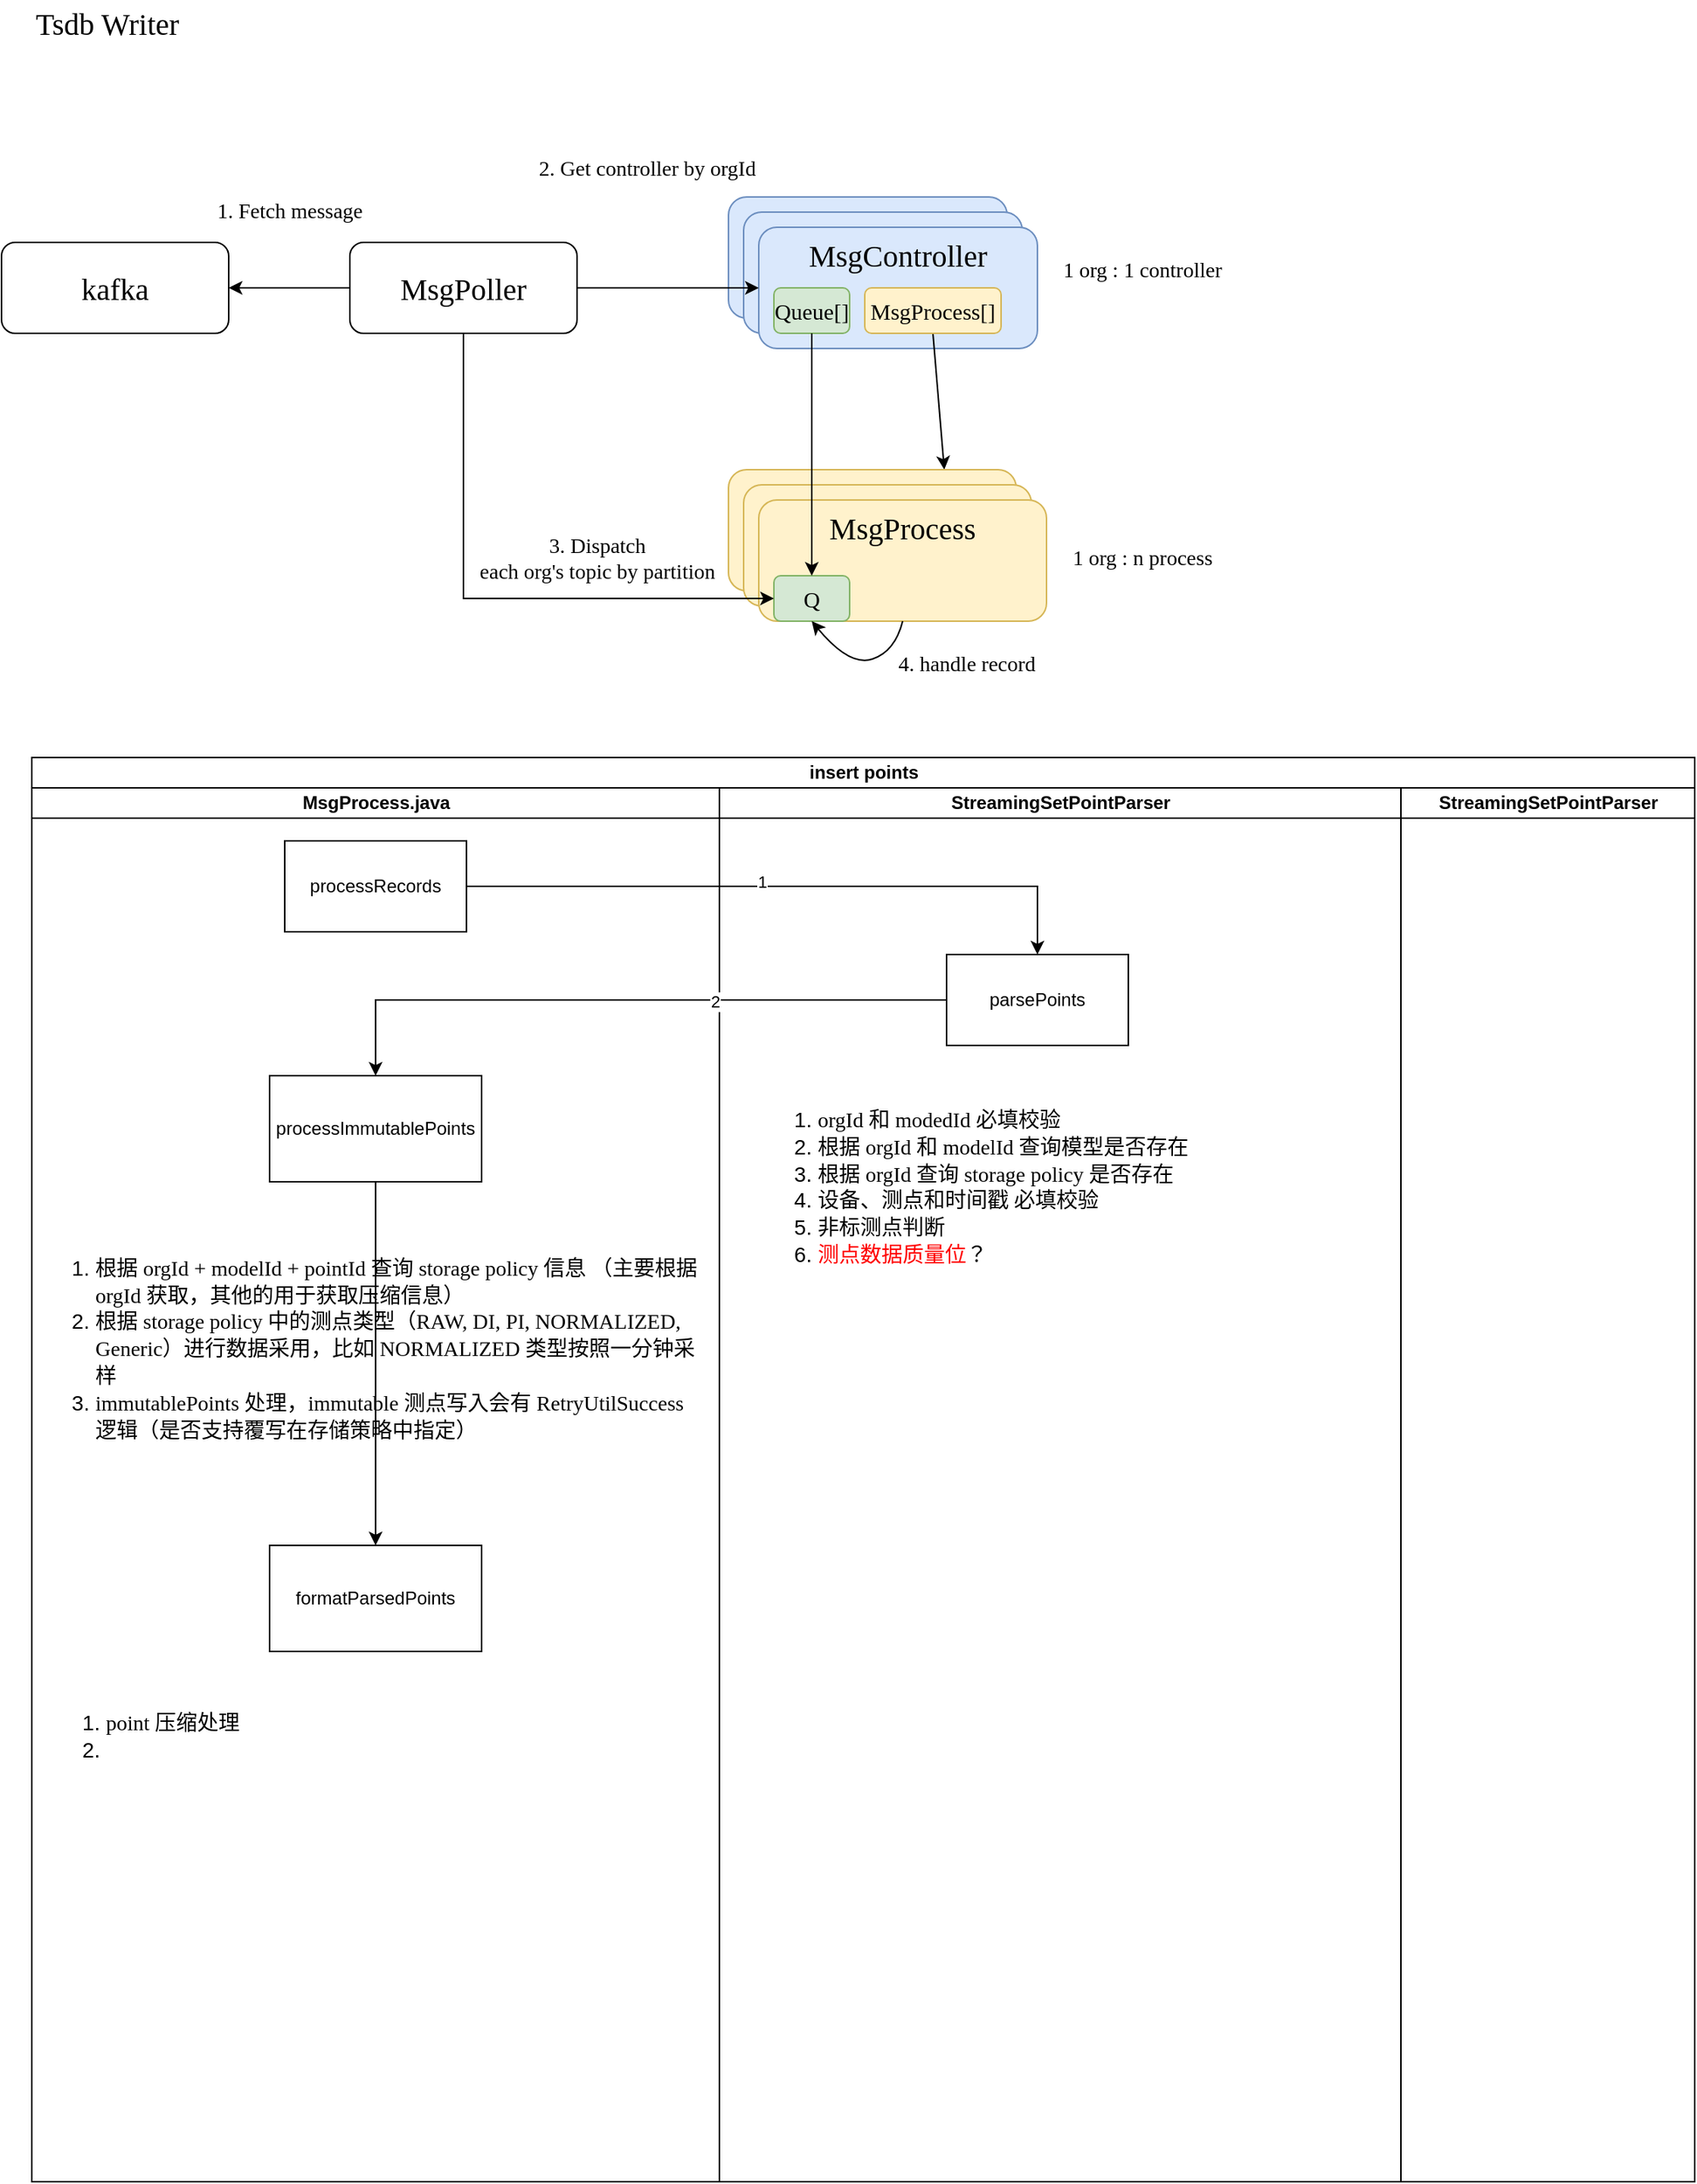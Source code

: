 <mxfile version="21.3.2" type="github">
  <diagram name="第 1 页" id="iX-ga6FuyarV50mPAewc">
    <mxGraphModel dx="1434" dy="830" grid="1" gridSize="10" guides="1" tooltips="1" connect="1" arrows="1" fold="1" page="1" pageScale="1" pageWidth="827" pageHeight="1169" math="0" shadow="0">
      <root>
        <mxCell id="0" />
        <mxCell id="1" parent="0" />
        <mxCell id="RGq1c4zs5kMfCRphSGWV-12" style="edgeStyle=orthogonalEdgeStyle;rounded=0;orthogonalLoop=1;jettySize=auto;html=1;exitX=0;exitY=0.5;exitDx=0;exitDy=0;entryX=1;entryY=0.5;entryDx=0;entryDy=0;" edge="1" parent="1" source="RGq1c4zs5kMfCRphSGWV-10" target="RGq1c4zs5kMfCRphSGWV-11">
          <mxGeometry relative="1" as="geometry" />
        </mxCell>
        <mxCell id="RGq1c4zs5kMfCRphSGWV-17" value="1. Fetch message" style="edgeLabel;html=1;align=center;verticalAlign=middle;resizable=0;points=[];fontFamily=Times New Roman;fontSize=14;" vertex="1" connectable="0" parent="RGq1c4zs5kMfCRphSGWV-12">
          <mxGeometry x="0.075" y="-3" relative="1" as="geometry">
            <mxPoint x="3" y="-47" as="offset" />
          </mxGeometry>
        </mxCell>
        <mxCell id="RGq1c4zs5kMfCRphSGWV-10" value="MsgPoller" style="rounded=1;whiteSpace=wrap;html=1;hachureGap=4;fontFamily=Times New Roman;fontSize=20;" vertex="1" parent="1">
          <mxGeometry x="240" y="210" width="150" height="60" as="geometry" />
        </mxCell>
        <mxCell id="RGq1c4zs5kMfCRphSGWV-11" value="kafka" style="rounded=1;whiteSpace=wrap;html=1;hachureGap=4;fontFamily=Times New Roman;fontSize=20;" vertex="1" parent="1">
          <mxGeometry x="10" y="210" width="150" height="60" as="geometry" />
        </mxCell>
        <mxCell id="RGq1c4zs5kMfCRphSGWV-19" value="3. Dispatch&lt;br&gt;each org&#39;s topic by partition" style="edgeLabel;html=1;align=center;verticalAlign=middle;resizable=0;points=[];fontFamily=Times New Roman;fontSize=14;" vertex="1" connectable="0" parent="1">
          <mxGeometry x="170" y="430" as="geometry">
            <mxPoint x="233" y="-11" as="offset" />
          </mxGeometry>
        </mxCell>
        <mxCell id="RGq1c4zs5kMfCRphSGWV-22" value="&lt;div style=&quot;&quot;&gt;&lt;br&gt;&lt;/div&gt;" style="rounded=1;whiteSpace=wrap;html=1;hachureGap=4;fontFamily=Times New Roman;fontSize=15;align=center;horizontal=1;verticalAlign=top;fillColor=#dae8fc;strokeColor=#6c8ebf;" vertex="1" parent="1">
          <mxGeometry x="490" y="180" width="184" height="80" as="geometry" />
        </mxCell>
        <mxCell id="RGq1c4zs5kMfCRphSGWV-23" value="&lt;div style=&quot;&quot;&gt;&lt;br&gt;&lt;/div&gt;" style="rounded=1;whiteSpace=wrap;html=1;hachureGap=4;fontFamily=Times New Roman;fontSize=15;align=center;horizontal=1;verticalAlign=top;fillColor=#dae8fc;strokeColor=#6c8ebf;" vertex="1" parent="1">
          <mxGeometry x="500" y="190" width="184" height="80" as="geometry" />
        </mxCell>
        <mxCell id="RGq1c4zs5kMfCRphSGWV-20" value="&lt;div style=&quot;&quot;&gt;&lt;span style=&quot;background-color: initial;&quot;&gt;&lt;font style=&quot;font-size: 20px;&quot;&gt;MsgController&lt;/font&gt;&lt;/span&gt;&lt;/div&gt;" style="rounded=1;whiteSpace=wrap;html=1;hachureGap=4;fontFamily=Times New Roman;fontSize=15;fillColor=#dae8fc;strokeColor=#6c8ebf;align=center;horizontal=1;verticalAlign=top;" vertex="1" parent="1">
          <mxGeometry x="510" y="200" width="184" height="80" as="geometry" />
        </mxCell>
        <mxCell id="RGq1c4zs5kMfCRphSGWV-21" value="Queue[]" style="rounded=1;whiteSpace=wrap;html=1;hachureGap=4;fontFamily=Times New Roman;fontSize=15;fillColor=#d5e8d4;strokeColor=#82b366;" vertex="1" parent="1">
          <mxGeometry x="520" y="240" width="50" height="30" as="geometry" />
        </mxCell>
        <mxCell id="RGq1c4zs5kMfCRphSGWV-16" style="edgeStyle=orthogonalEdgeStyle;rounded=0;orthogonalLoop=1;jettySize=auto;html=1;exitX=1;exitY=0.5;exitDx=0;exitDy=0;entryX=0;entryY=0.5;entryDx=0;entryDy=0;" edge="1" parent="1" source="RGq1c4zs5kMfCRphSGWV-10" target="RGq1c4zs5kMfCRphSGWV-20">
          <mxGeometry relative="1" as="geometry">
            <mxPoint x="535" y="200" as="targetPoint" />
          </mxGeometry>
        </mxCell>
        <mxCell id="RGq1c4zs5kMfCRphSGWV-27" style="rounded=0;orthogonalLoop=1;jettySize=auto;html=1;entryX=0.75;entryY=0;entryDx=0;entryDy=0;exitX=0.5;exitY=1;exitDx=0;exitDy=0;" edge="1" parent="1" source="RGq1c4zs5kMfCRphSGWV-24" target="RGq1c4zs5kMfCRphSGWV-29">
          <mxGeometry relative="1" as="geometry">
            <mxPoint x="600" y="260" as="sourcePoint" />
            <mxPoint x="572" y="360" as="targetPoint" />
          </mxGeometry>
        </mxCell>
        <mxCell id="RGq1c4zs5kMfCRphSGWV-24" value="MsgProcess[]" style="rounded=1;whiteSpace=wrap;html=1;hachureGap=4;fontFamily=Times New Roman;fontSize=15;fillColor=#fff2cc;strokeColor=#d6b656;" vertex="1" parent="1">
          <mxGeometry x="580" y="240" width="90" height="30" as="geometry" />
        </mxCell>
        <mxCell id="RGq1c4zs5kMfCRphSGWV-29" value="MsgProcess" style="rounded=1;whiteSpace=wrap;html=1;hachureGap=4;fontFamily=Times New Roman;fontSize=20;fillColor=#fff2cc;strokeColor=#d6b656;verticalAlign=top;" vertex="1" parent="1">
          <mxGeometry x="490" y="360" width="190" height="80" as="geometry" />
        </mxCell>
        <mxCell id="RGq1c4zs5kMfCRphSGWV-32" value="MsgProcess" style="rounded=1;whiteSpace=wrap;html=1;hachureGap=4;fontFamily=Times New Roman;fontSize=20;fillColor=#fff2cc;strokeColor=#d6b656;verticalAlign=top;" vertex="1" parent="1">
          <mxGeometry x="500" y="370" width="190" height="80" as="geometry" />
        </mxCell>
        <mxCell id="RGq1c4zs5kMfCRphSGWV-33" value="MsgProcess" style="rounded=1;whiteSpace=wrap;html=1;hachureGap=4;fontFamily=Times New Roman;fontSize=20;fillColor=#fff2cc;strokeColor=#d6b656;verticalAlign=top;" vertex="1" parent="1">
          <mxGeometry x="510" y="380" width="190" height="80" as="geometry" />
        </mxCell>
        <mxCell id="RGq1c4zs5kMfCRphSGWV-30" value="Q" style="rounded=1;whiteSpace=wrap;html=1;hachureGap=4;fontFamily=Times New Roman;fontSize=15;fillColor=#d5e8d4;strokeColor=#82b366;" vertex="1" parent="1">
          <mxGeometry x="520" y="430" width="50" height="30" as="geometry" />
        </mxCell>
        <mxCell id="RGq1c4zs5kMfCRphSGWV-34" style="rounded=0;orthogonalLoop=1;jettySize=auto;html=1;exitX=0.5;exitY=1;exitDx=0;exitDy=0;" edge="1" parent="1" source="RGq1c4zs5kMfCRphSGWV-21" target="RGq1c4zs5kMfCRphSGWV-30">
          <mxGeometry relative="1" as="geometry" />
        </mxCell>
        <mxCell id="RGq1c4zs5kMfCRphSGWV-35" style="edgeStyle=orthogonalEdgeStyle;rounded=0;orthogonalLoop=1;jettySize=auto;html=1;exitX=0.5;exitY=1;exitDx=0;exitDy=0;entryX=0;entryY=0.5;entryDx=0;entryDy=0;" edge="1" parent="1" source="RGq1c4zs5kMfCRphSGWV-10" target="RGq1c4zs5kMfCRphSGWV-30">
          <mxGeometry relative="1" as="geometry" />
        </mxCell>
        <mxCell id="RGq1c4zs5kMfCRphSGWV-36" value="1 org : 1 controller" style="edgeLabel;html=1;align=center;verticalAlign=middle;resizable=0;points=[];fontFamily=Times New Roman;fontSize=14;" vertex="1" connectable="0" parent="1">
          <mxGeometry x="530" y="240" as="geometry">
            <mxPoint x="233" y="-11" as="offset" />
          </mxGeometry>
        </mxCell>
        <mxCell id="RGq1c4zs5kMfCRphSGWV-38" value="2. Get controller by orgId" style="edgeLabel;html=1;align=center;verticalAlign=middle;resizable=0;points=[];fontFamily=Times New Roman;fontSize=14;" vertex="1" connectable="0" parent="1">
          <mxGeometry x="190" y="170" as="geometry">
            <mxPoint x="246" y="-8" as="offset" />
          </mxGeometry>
        </mxCell>
        <mxCell id="RGq1c4zs5kMfCRphSGWV-40" value="1 org : n process" style="edgeLabel;html=1;align=center;verticalAlign=middle;resizable=0;points=[];fontFamily=Times New Roman;fontSize=14;" vertex="1" connectable="0" parent="1">
          <mxGeometry x="530" y="430" as="geometry">
            <mxPoint x="233" y="-11" as="offset" />
          </mxGeometry>
        </mxCell>
        <mxCell id="RGq1c4zs5kMfCRphSGWV-42" value="Tsdb Writer" style="text;html=1;strokeColor=none;fillColor=none;align=center;verticalAlign=middle;whiteSpace=wrap;rounded=0;fontSize=20;fontFamily=Times New Roman;" vertex="1" parent="1">
          <mxGeometry x="10" y="50" width="140" height="30" as="geometry" />
        </mxCell>
        <mxCell id="RGq1c4zs5kMfCRphSGWV-45" value="" style="curved=1;endArrow=classic;html=1;rounded=0;entryX=0.5;entryY=1;entryDx=0;entryDy=0;exitX=0.5;exitY=1;exitDx=0;exitDy=0;" edge="1" parent="1" source="RGq1c4zs5kMfCRphSGWV-33" target="RGq1c4zs5kMfCRphSGWV-30">
          <mxGeometry width="50" height="50" relative="1" as="geometry">
            <mxPoint x="570" y="640" as="sourcePoint" />
            <mxPoint x="620" y="590" as="targetPoint" />
            <Array as="points">
              <mxPoint x="600" y="480" />
              <mxPoint x="570" y="490" />
            </Array>
          </mxGeometry>
        </mxCell>
        <mxCell id="RGq1c4zs5kMfCRphSGWV-46" value="4. handle record" style="edgeLabel;html=1;align=center;verticalAlign=middle;resizable=0;points=[];fontFamily=Times New Roman;fontSize=14;" vertex="1" connectable="0" parent="1">
          <mxGeometry x="414" y="500" as="geometry">
            <mxPoint x="233" y="-11" as="offset" />
          </mxGeometry>
        </mxCell>
        <mxCell id="RGq1c4zs5kMfCRphSGWV-53" value="insert points" style="swimlane;childLayout=stackLayout;resizeParent=1;resizeParentMax=0;startSize=20;html=1;" vertex="1" parent="1">
          <mxGeometry x="30" y="550" width="1098" height="940" as="geometry" />
        </mxCell>
        <mxCell id="RGq1c4zs5kMfCRphSGWV-54" value="MsgProcess.java" style="swimlane;startSize=20;html=1;" vertex="1" parent="RGq1c4zs5kMfCRphSGWV-53">
          <mxGeometry y="20" width="454" height="920" as="geometry" />
        </mxCell>
        <mxCell id="RGq1c4zs5kMfCRphSGWV-58" value="processRecords" style="rounded=0;whiteSpace=wrap;html=1;" vertex="1" parent="RGq1c4zs5kMfCRphSGWV-54">
          <mxGeometry x="167" y="35" width="120" height="60" as="geometry" />
        </mxCell>
        <mxCell id="RGq1c4zs5kMfCRphSGWV-76" style="rounded=0;orthogonalLoop=1;jettySize=auto;html=1;exitX=0.5;exitY=1;exitDx=0;exitDy=0;" edge="1" parent="RGq1c4zs5kMfCRphSGWV-54" source="RGq1c4zs5kMfCRphSGWV-70" target="RGq1c4zs5kMfCRphSGWV-75">
          <mxGeometry relative="1" as="geometry" />
        </mxCell>
        <mxCell id="RGq1c4zs5kMfCRphSGWV-70" value="processImmutablePoints" style="rounded=0;whiteSpace=wrap;html=1;" vertex="1" parent="RGq1c4zs5kMfCRphSGWV-54">
          <mxGeometry x="157" y="190" width="140" height="70" as="geometry" />
        </mxCell>
        <mxCell id="RGq1c4zs5kMfCRphSGWV-74" value="&lt;div&gt;&lt;font face=&quot;Times New Roman&quot;&gt;&lt;br&gt;&lt;/font&gt;&lt;/div&gt;&lt;ol style=&quot;font-size: 14px;&quot;&gt;&lt;li style=&quot;font-size: 14px;&quot;&gt;&lt;font face=&quot;Times New Roman&quot; style=&quot;font-size: 14px;&quot;&gt;根据 orgId + modelId + pointId 查询 storage policy 信息 （主要根据 orgId 获取，其他的用于获取压缩信息）&lt;/font&gt;&lt;/li&gt;&lt;li style=&quot;font-size: 14px;&quot;&gt;&lt;font face=&quot;Times New Roman&quot; style=&quot;font-size: 14px;&quot;&gt;根据 storage policy 中的测点类型（RAW, DI, PI, NORMALIZED, Generic）进行数据采用，比如 NORMALIZED 类型按照一分钟采样&lt;br style=&quot;font-size: 14px;&quot;&gt;&lt;/font&gt;&lt;/li&gt;&lt;li style=&quot;font-size: 14px;&quot;&gt;&lt;font face=&quot;Times New Roman&quot; style=&quot;font-size: 14px;&quot;&gt;immutablePoints 处理，immutable 测点写入会有 RetryUtilSuccess 逻辑（是否支持覆写在存储策略中指定）&lt;/font&gt;&lt;/li&gt;&lt;/ol&gt;" style="text;strokeColor=none;fillColor=none;html=1;whiteSpace=wrap;verticalAlign=top;overflow=hidden;fontSize=14;" vertex="1" parent="RGq1c4zs5kMfCRphSGWV-54">
          <mxGeometry y="270" width="440" height="220" as="geometry" />
        </mxCell>
        <mxCell id="RGq1c4zs5kMfCRphSGWV-75" value="formatParsedPoints" style="rounded=0;whiteSpace=wrap;html=1;" vertex="1" parent="RGq1c4zs5kMfCRphSGWV-54">
          <mxGeometry x="157" y="500" width="140" height="70" as="geometry" />
        </mxCell>
        <mxCell id="RGq1c4zs5kMfCRphSGWV-77" value="&lt;div&gt;&lt;font face=&quot;Times New Roman&quot;&gt;&lt;br&gt;&lt;/font&gt;&lt;/div&gt;&lt;ol style=&quot;font-size: 14px;&quot;&gt;&lt;li style=&quot;font-size: 14px;&quot;&gt;&lt;font face=&quot;Times New Roman&quot;&gt;point 压缩处理&lt;/font&gt;&lt;/li&gt;&lt;li style=&quot;font-size: 14px;&quot;&gt;&lt;br&gt;&lt;/li&gt;&lt;/ol&gt;" style="text;strokeColor=none;fillColor=none;html=1;whiteSpace=wrap;verticalAlign=top;overflow=hidden;fontSize=14;" vertex="1" parent="RGq1c4zs5kMfCRphSGWV-54">
          <mxGeometry x="7" y="570" width="440" height="220" as="geometry" />
        </mxCell>
        <mxCell id="RGq1c4zs5kMfCRphSGWV-55" value="StreamingSetPointParser" style="swimlane;startSize=20;html=1;" vertex="1" parent="RGq1c4zs5kMfCRphSGWV-53">
          <mxGeometry x="454" y="20" width="450" height="920" as="geometry" />
        </mxCell>
        <mxCell id="RGq1c4zs5kMfCRphSGWV-68" value="parsePoints" style="rounded=0;whiteSpace=wrap;html=1;" vertex="1" parent="RGq1c4zs5kMfCRphSGWV-55">
          <mxGeometry x="150" y="110" width="120" height="60" as="geometry" />
        </mxCell>
        <mxCell id="RGq1c4zs5kMfCRphSGWV-51" value="&lt;ol style=&quot;font-size: 14px;&quot;&gt;&lt;li style=&quot;font-size: 14px;&quot;&gt;&lt;font face=&quot;Times New Roman&quot; style=&quot;font-size: 14px;&quot;&gt;orgId 和 modedId 必填校验&lt;/font&gt;&lt;/li&gt;&lt;li style=&quot;font-size: 14px;&quot;&gt;&lt;font face=&quot;Times New Roman&quot; style=&quot;font-size: 14px;&quot;&gt;根据 orgId 和 modelId 查询模型是否存在&lt;/font&gt;&lt;/li&gt;&lt;li style=&quot;font-size: 14px;&quot;&gt;&lt;font face=&quot;Times New Roman&quot; style=&quot;font-size: 14px;&quot;&gt;根据 orgId 查询 storage policy 是否存在&lt;/font&gt;&lt;/li&gt;&lt;li style=&quot;font-size: 14px;&quot;&gt;&lt;font face=&quot;Times New Roman&quot; style=&quot;font-size: 14px;&quot;&gt;设备、测点和时间戳 必填校验&lt;/font&gt;&lt;/li&gt;&lt;li style=&quot;font-size: 14px;&quot;&gt;&lt;font face=&quot;Times New Roman&quot; style=&quot;font-size: 14px;&quot;&gt;非标测点判断&lt;/font&gt;&lt;/li&gt;&lt;li style=&quot;font-size: 14px;&quot;&gt;&lt;font face=&quot;Times New Roman&quot; style=&quot;font-size: 14px;&quot;&gt;&lt;font color=&quot;#ff0000&quot;&gt;测点数据质量位&lt;/font&gt;？&lt;/font&gt;&lt;/li&gt;&lt;/ol&gt;" style="text;strokeColor=none;fillColor=none;html=1;whiteSpace=wrap;verticalAlign=top;overflow=hidden;fontSize=14;" vertex="1" parent="RGq1c4zs5kMfCRphSGWV-55">
          <mxGeometry x="23" y="190" width="407" height="170" as="geometry" />
        </mxCell>
        <mxCell id="RGq1c4zs5kMfCRphSGWV-65" value="StreamingSetPointParser" style="swimlane;startSize=20;html=1;" vertex="1" parent="RGq1c4zs5kMfCRphSGWV-53">
          <mxGeometry x="904" y="20" width="194" height="920" as="geometry" />
        </mxCell>
        <mxCell id="RGq1c4zs5kMfCRphSGWV-69" style="edgeStyle=orthogonalEdgeStyle;rounded=0;orthogonalLoop=1;jettySize=auto;html=1;exitX=1;exitY=0.5;exitDx=0;exitDy=0;entryX=0.5;entryY=0;entryDx=0;entryDy=0;" edge="1" parent="RGq1c4zs5kMfCRphSGWV-53" source="RGq1c4zs5kMfCRphSGWV-58" target="RGq1c4zs5kMfCRphSGWV-68">
          <mxGeometry relative="1" as="geometry" />
        </mxCell>
        <mxCell id="RGq1c4zs5kMfCRphSGWV-72" value="1" style="edgeLabel;html=1;align=center;verticalAlign=middle;resizable=0;points=[];" vertex="1" connectable="0" parent="RGq1c4zs5kMfCRphSGWV-69">
          <mxGeometry x="-0.076" y="3" relative="1" as="geometry">
            <mxPoint as="offset" />
          </mxGeometry>
        </mxCell>
        <mxCell id="RGq1c4zs5kMfCRphSGWV-71" style="edgeStyle=orthogonalEdgeStyle;rounded=0;orthogonalLoop=1;jettySize=auto;html=1;exitX=0;exitY=0.5;exitDx=0;exitDy=0;entryX=0.5;entryY=0;entryDx=0;entryDy=0;" edge="1" parent="RGq1c4zs5kMfCRphSGWV-53" source="RGq1c4zs5kMfCRphSGWV-68" target="RGq1c4zs5kMfCRphSGWV-70">
          <mxGeometry relative="1" as="geometry" />
        </mxCell>
        <mxCell id="RGq1c4zs5kMfCRphSGWV-73" value="2" style="edgeLabel;html=1;align=center;verticalAlign=middle;resizable=0;points=[];" vertex="1" connectable="0" parent="RGq1c4zs5kMfCRphSGWV-71">
          <mxGeometry x="-0.284" y="1" relative="1" as="geometry">
            <mxPoint as="offset" />
          </mxGeometry>
        </mxCell>
      </root>
    </mxGraphModel>
  </diagram>
</mxfile>
